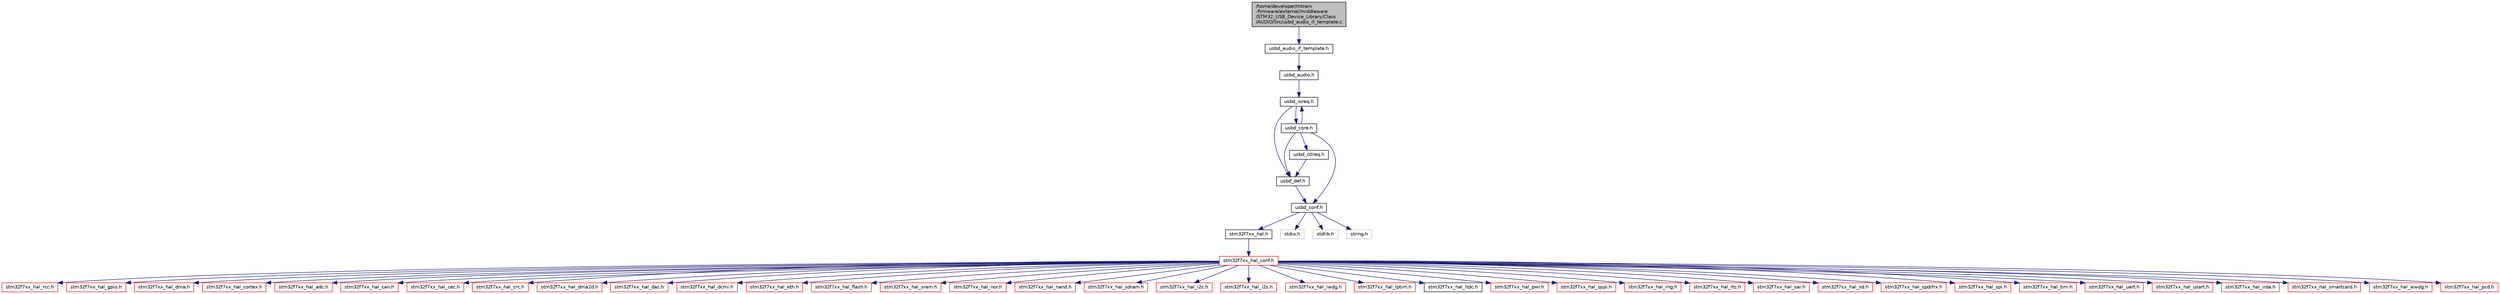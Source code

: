 digraph "/home/developer/mtrain-firmware/external/middleware/STM32_USB_Device_Library/Class/AUDIO/Src/usbd_audio_if_template.c"
{
  edge [fontname="Helvetica",fontsize="10",labelfontname="Helvetica",labelfontsize="10"];
  node [fontname="Helvetica",fontsize="10",shape=record];
  Node0 [label="/home/developer/mtrain\l-firmware/external/middleware\l/STM32_USB_Device_Library/Class\l/AUDIO/Src/usbd_audio_if_template.c",height=0.2,width=0.4,color="black", fillcolor="grey75", style="filled", fontcolor="black"];
  Node0 -> Node1 [color="midnightblue",fontsize="10",style="solid",fontname="Helvetica"];
  Node1 [label="usbd_audio_if_template.h",height=0.2,width=0.4,color="black", fillcolor="white", style="filled",URL="$usbd__audio__if__template_8h.html",tooltip="Header for usbd_audio_if_template.c file. "];
  Node1 -> Node2 [color="midnightblue",fontsize="10",style="solid",fontname="Helvetica"];
  Node2 [label="usbd_audio.h",height=0.2,width=0.4,color="black", fillcolor="white", style="filled",URL="$usbd__audio_8h.html",tooltip="header file for the usbd_audio.c file. "];
  Node2 -> Node3 [color="midnightblue",fontsize="10",style="solid",fontname="Helvetica"];
  Node3 [label="usbd_ioreq.h",height=0.2,width=0.4,color="black", fillcolor="white", style="filled",URL="$usbd__ioreq_8h.html",tooltip="Header file for the usbd_ioreq.c file. "];
  Node3 -> Node4 [color="midnightblue",fontsize="10",style="solid",fontname="Helvetica"];
  Node4 [label="usbd_def.h",height=0.2,width=0.4,color="black", fillcolor="white", style="filled",URL="$usbd__def_8h.html",tooltip="General defines for the usb device library. "];
  Node4 -> Node5 [color="midnightblue",fontsize="10",style="solid",fontname="Helvetica"];
  Node5 [label="usbd_conf.h",height=0.2,width=0.4,color="black", fillcolor="white", style="filled",URL="$usbd__conf_8h.html"];
  Node5 -> Node6 [color="midnightblue",fontsize="10",style="solid",fontname="Helvetica"];
  Node6 [label="stm32f7xx_hal.h",height=0.2,width=0.4,color="black", fillcolor="white", style="filled",URL="$stm32f7xx__hal_8h.html",tooltip="This file contains all the functions prototypes for the HAL module driver. "];
  Node6 -> Node7 [color="midnightblue",fontsize="10",style="solid",fontname="Helvetica"];
  Node7 [label="stm32f7xx_hal_conf.h",height=0.2,width=0.4,color="red", fillcolor="white", style="filled",URL="$stm32f7xx__hal__conf_8h.html",tooltip="HAL configuration file. "];
  Node7 -> Node8 [color="midnightblue",fontsize="10",style="solid",fontname="Helvetica"];
  Node8 [label="stm32f7xx_hal_rcc.h",height=0.2,width=0.4,color="red", fillcolor="white", style="filled",URL="$stm32f7xx__hal__rcc_8h.html",tooltip="Header file of RCC HAL module. "];
  Node7 -> Node14 [color="midnightblue",fontsize="10",style="solid",fontname="Helvetica"];
  Node14 [label="stm32f7xx_hal_gpio.h",height=0.2,width=0.4,color="red", fillcolor="white", style="filled",URL="$stm32f7xx__hal__gpio_8h.html",tooltip="Header file of GPIO HAL module. "];
  Node7 -> Node16 [color="midnightblue",fontsize="10",style="solid",fontname="Helvetica"];
  Node16 [label="stm32f7xx_hal_dma.h",height=0.2,width=0.4,color="red", fillcolor="white", style="filled",URL="$stm32f7xx__hal__dma_8h.html",tooltip="Header file of DMA HAL module. "];
  Node7 -> Node18 [color="midnightblue",fontsize="10",style="solid",fontname="Helvetica"];
  Node18 [label="stm32f7xx_hal_cortex.h",height=0.2,width=0.4,color="red", fillcolor="white", style="filled",URL="$stm32f7xx__hal__cortex_8h.html",tooltip="Header file of CORTEX HAL module. "];
  Node7 -> Node19 [color="midnightblue",fontsize="10",style="solid",fontname="Helvetica"];
  Node19 [label="stm32f7xx_hal_adc.h",height=0.2,width=0.4,color="red", fillcolor="white", style="filled",URL="$stm32f7xx__hal__adc_8h.html",tooltip="Header file of ADC HAL extension module. "];
  Node7 -> Node21 [color="midnightblue",fontsize="10",style="solid",fontname="Helvetica"];
  Node21 [label="stm32f7xx_hal_can.h",height=0.2,width=0.4,color="red", fillcolor="white", style="filled",URL="$stm32f7xx__hal__can_8h.html",tooltip="Header file of CAN HAL module. "];
  Node7 -> Node22 [color="midnightblue",fontsize="10",style="solid",fontname="Helvetica"];
  Node22 [label="stm32f7xx_hal_cec.h",height=0.2,width=0.4,color="red", fillcolor="white", style="filled",URL="$stm32f7xx__hal__cec_8h.html",tooltip="Header file of CEC HAL module. "];
  Node7 -> Node23 [color="midnightblue",fontsize="10",style="solid",fontname="Helvetica"];
  Node23 [label="stm32f7xx_hal_crc.h",height=0.2,width=0.4,color="red", fillcolor="white", style="filled",URL="$stm32f7xx__hal__crc_8h.html",tooltip="Header file of CRC HAL module. "];
  Node7 -> Node25 [color="midnightblue",fontsize="10",style="solid",fontname="Helvetica"];
  Node25 [label="stm32f7xx_hal_dma2d.h",height=0.2,width=0.4,color="red", fillcolor="white", style="filled",URL="$stm32f7xx__hal__dma2d_8h.html",tooltip="Header file of DMA2D HAL module. "];
  Node7 -> Node26 [color="midnightblue",fontsize="10",style="solid",fontname="Helvetica"];
  Node26 [label="stm32f7xx_hal_dac.h",height=0.2,width=0.4,color="red", fillcolor="white", style="filled",URL="$stm32f7xx__hal__dac_8h.html",tooltip="Header file of DAC HAL module. "];
  Node7 -> Node28 [color="midnightblue",fontsize="10",style="solid",fontname="Helvetica"];
  Node28 [label="stm32f7xx_hal_dcmi.h",height=0.2,width=0.4,color="red", fillcolor="white", style="filled",URL="$stm32f7xx__hal__dcmi_8h.html",tooltip="Header file of DCMI HAL module. "];
  Node7 -> Node29 [color="midnightblue",fontsize="10",style="solid",fontname="Helvetica"];
  Node29 [label="stm32f7xx_hal_eth.h",height=0.2,width=0.4,color="red", fillcolor="white", style="filled",URL="$stm32f7xx__hal__eth_8h.html",tooltip="Header file of ETH HAL module. "];
  Node7 -> Node30 [color="midnightblue",fontsize="10",style="solid",fontname="Helvetica"];
  Node30 [label="stm32f7xx_hal_flash.h",height=0.2,width=0.4,color="red", fillcolor="white", style="filled",URL="$stm32f7xx__hal__flash_8h.html",tooltip="Header file of FLASH HAL module. "];
  Node7 -> Node32 [color="midnightblue",fontsize="10",style="solid",fontname="Helvetica"];
  Node32 [label="stm32f7xx_hal_sram.h",height=0.2,width=0.4,color="red", fillcolor="white", style="filled",URL="$stm32f7xx__hal__sram_8h.html",tooltip="Header file of SRAM HAL module. "];
  Node7 -> Node34 [color="midnightblue",fontsize="10",style="solid",fontname="Helvetica"];
  Node34 [label="stm32f7xx_hal_nor.h",height=0.2,width=0.4,color="red", fillcolor="white", style="filled",URL="$stm32f7xx__hal__nor_8h.html",tooltip="Header file of NOR HAL module. "];
  Node7 -> Node35 [color="midnightblue",fontsize="10",style="solid",fontname="Helvetica"];
  Node35 [label="stm32f7xx_hal_nand.h",height=0.2,width=0.4,color="red", fillcolor="white", style="filled",URL="$stm32f7xx__hal__nand_8h.html",tooltip="Header file of NAND HAL module. "];
  Node7 -> Node36 [color="midnightblue",fontsize="10",style="solid",fontname="Helvetica"];
  Node36 [label="stm32f7xx_hal_sdram.h",height=0.2,width=0.4,color="red", fillcolor="white", style="filled",URL="$stm32f7xx__hal__sdram_8h.html",tooltip="Header file of SDRAM HAL module. "];
  Node7 -> Node37 [color="midnightblue",fontsize="10",style="solid",fontname="Helvetica"];
  Node37 [label="stm32f7xx_hal_i2c.h",height=0.2,width=0.4,color="red", fillcolor="white", style="filled",URL="$stm32f7xx__hal__i2c_8h.html",tooltip="Header file of I2C HAL module. "];
  Node7 -> Node39 [color="midnightblue",fontsize="10",style="solid",fontname="Helvetica"];
  Node39 [label="stm32f7xx_hal_i2s.h",height=0.2,width=0.4,color="red", fillcolor="white", style="filled",URL="$stm32f7xx__hal__i2s_8h.html",tooltip="Header file of I2S HAL module. "];
  Node7 -> Node40 [color="midnightblue",fontsize="10",style="solid",fontname="Helvetica"];
  Node40 [label="stm32f7xx_hal_iwdg.h",height=0.2,width=0.4,color="red", fillcolor="white", style="filled",URL="$stm32f7xx__hal__iwdg_8h.html",tooltip="Header file of IWDG HAL module. "];
  Node7 -> Node41 [color="midnightblue",fontsize="10",style="solid",fontname="Helvetica"];
  Node41 [label="stm32f7xx_hal_lptim.h",height=0.2,width=0.4,color="red", fillcolor="white", style="filled",URL="$stm32f7xx__hal__lptim_8h.html",tooltip="Header file of LPTIM HAL module. "];
  Node7 -> Node42 [color="midnightblue",fontsize="10",style="solid",fontname="Helvetica"];
  Node42 [label="stm32f7xx_hal_ltdc.h",height=0.2,width=0.4,color="black", fillcolor="white", style="filled",URL="$stm32f7xx__hal__ltdc_8h.html",tooltip="Header file of LTDC HAL module. "];
  Node7 -> Node43 [color="midnightblue",fontsize="10",style="solid",fontname="Helvetica"];
  Node43 [label="stm32f7xx_hal_pwr.h",height=0.2,width=0.4,color="red", fillcolor="white", style="filled",URL="$stm32f7xx__hal__pwr_8h.html",tooltip="Header file of PWR HAL module. "];
  Node7 -> Node45 [color="midnightblue",fontsize="10",style="solid",fontname="Helvetica"];
  Node45 [label="stm32f7xx_hal_qspi.h",height=0.2,width=0.4,color="red", fillcolor="white", style="filled",URL="$stm32f7xx__hal__qspi_8h.html",tooltip="Header file of QSPI HAL module. "];
  Node7 -> Node46 [color="midnightblue",fontsize="10",style="solid",fontname="Helvetica"];
  Node46 [label="stm32f7xx_hal_rng.h",height=0.2,width=0.4,color="red", fillcolor="white", style="filled",URL="$stm32f7xx__hal__rng_8h.html",tooltip="Header file of RNG HAL module. "];
  Node7 -> Node47 [color="midnightblue",fontsize="10",style="solid",fontname="Helvetica"];
  Node47 [label="stm32f7xx_hal_rtc.h",height=0.2,width=0.4,color="red", fillcolor="white", style="filled",URL="$stm32f7xx__hal__rtc_8h.html",tooltip="Header file of RTC HAL module. "];
  Node7 -> Node49 [color="midnightblue",fontsize="10",style="solid",fontname="Helvetica"];
  Node49 [label="stm32f7xx_hal_sai.h",height=0.2,width=0.4,color="red", fillcolor="white", style="filled",URL="$stm32f7xx__hal__sai_8h.html",tooltip="Header file of SAI HAL module. "];
  Node7 -> Node50 [color="midnightblue",fontsize="10",style="solid",fontname="Helvetica"];
  Node50 [label="stm32f7xx_hal_sd.h",height=0.2,width=0.4,color="red", fillcolor="white", style="filled",URL="$stm32f7xx__hal__sd_8h.html",tooltip="Header file of SD HAL module. "];
  Node7 -> Node52 [color="midnightblue",fontsize="10",style="solid",fontname="Helvetica"];
  Node52 [label="stm32f7xx_hal_spdifrx.h",height=0.2,width=0.4,color="red", fillcolor="white", style="filled",URL="$stm32f7xx__hal__spdifrx_8h.html",tooltip="Header file of SPDIFRX HAL module. "];
  Node7 -> Node53 [color="midnightblue",fontsize="10",style="solid",fontname="Helvetica"];
  Node53 [label="stm32f7xx_hal_spi.h",height=0.2,width=0.4,color="red", fillcolor="white", style="filled",URL="$stm32f7xx__hal__spi_8h.html",tooltip="Header file of SPI HAL module. "];
  Node7 -> Node54 [color="midnightblue",fontsize="10",style="solid",fontname="Helvetica"];
  Node54 [label="stm32f7xx_hal_tim.h",height=0.2,width=0.4,color="red", fillcolor="white", style="filled",URL="$stm32f7xx__hal__tim_8h.html",tooltip="Header file of TIM HAL module. "];
  Node7 -> Node56 [color="midnightblue",fontsize="10",style="solid",fontname="Helvetica"];
  Node56 [label="stm32f7xx_hal_uart.h",height=0.2,width=0.4,color="red", fillcolor="white", style="filled",URL="$stm32f7xx__hal__uart_8h.html",tooltip="Header file of UART HAL module. "];
  Node7 -> Node58 [color="midnightblue",fontsize="10",style="solid",fontname="Helvetica"];
  Node58 [label="stm32f7xx_hal_usart.h",height=0.2,width=0.4,color="red", fillcolor="white", style="filled",URL="$stm32f7xx__hal__usart_8h.html",tooltip="Header file of USART HAL module. "];
  Node7 -> Node60 [color="midnightblue",fontsize="10",style="solid",fontname="Helvetica"];
  Node60 [label="stm32f7xx_hal_irda.h",height=0.2,width=0.4,color="red", fillcolor="white", style="filled",URL="$stm32f7xx__hal__irda_8h.html",tooltip="Header file of IRDA HAL module. "];
  Node7 -> Node62 [color="midnightblue",fontsize="10",style="solid",fontname="Helvetica"];
  Node62 [label="stm32f7xx_hal_smartcard.h",height=0.2,width=0.4,color="red", fillcolor="white", style="filled",URL="$stm32f7xx__hal__smartcard_8h.html",tooltip="Header file of SMARTCARD HAL module. "];
  Node7 -> Node64 [color="midnightblue",fontsize="10",style="solid",fontname="Helvetica"];
  Node64 [label="stm32f7xx_hal_wwdg.h",height=0.2,width=0.4,color="red", fillcolor="white", style="filled",URL="$stm32f7xx__hal__wwdg_8h.html",tooltip="Header file of WWDG HAL module. "];
  Node7 -> Node65 [color="midnightblue",fontsize="10",style="solid",fontname="Helvetica"];
  Node65 [label="stm32f7xx_hal_pcd.h",height=0.2,width=0.4,color="red", fillcolor="white", style="filled",URL="$stm32f7xx__hal__pcd_8h.html",tooltip="Header file of PCD HAL module. "];
  Node5 -> Node12 [color="midnightblue",fontsize="10",style="solid",fontname="Helvetica"];
  Node12 [label="stdio.h",height=0.2,width=0.4,color="grey75", fillcolor="white", style="filled"];
  Node5 -> Node73 [color="midnightblue",fontsize="10",style="solid",fontname="Helvetica"];
  Node73 [label="stdlib.h",height=0.2,width=0.4,color="grey75", fillcolor="white", style="filled"];
  Node5 -> Node74 [color="midnightblue",fontsize="10",style="solid",fontname="Helvetica"];
  Node74 [label="string.h",height=0.2,width=0.4,color="grey75", fillcolor="white", style="filled"];
  Node3 -> Node75 [color="midnightblue",fontsize="10",style="solid",fontname="Helvetica"];
  Node75 [label="usbd_core.h",height=0.2,width=0.4,color="black", fillcolor="white", style="filled",URL="$usbd__core_8h.html",tooltip="Header file for usbd_core.c file. "];
  Node75 -> Node5 [color="midnightblue",fontsize="10",style="solid",fontname="Helvetica"];
  Node75 -> Node4 [color="midnightblue",fontsize="10",style="solid",fontname="Helvetica"];
  Node75 -> Node3 [color="midnightblue",fontsize="10",style="solid",fontname="Helvetica"];
  Node75 -> Node76 [color="midnightblue",fontsize="10",style="solid",fontname="Helvetica"];
  Node76 [label="usbd_ctlreq.h",height=0.2,width=0.4,color="black", fillcolor="white", style="filled",URL="$usbd__ctlreq_8h.html"];
  Node76 -> Node4 [color="midnightblue",fontsize="10",style="solid",fontname="Helvetica"];
}
